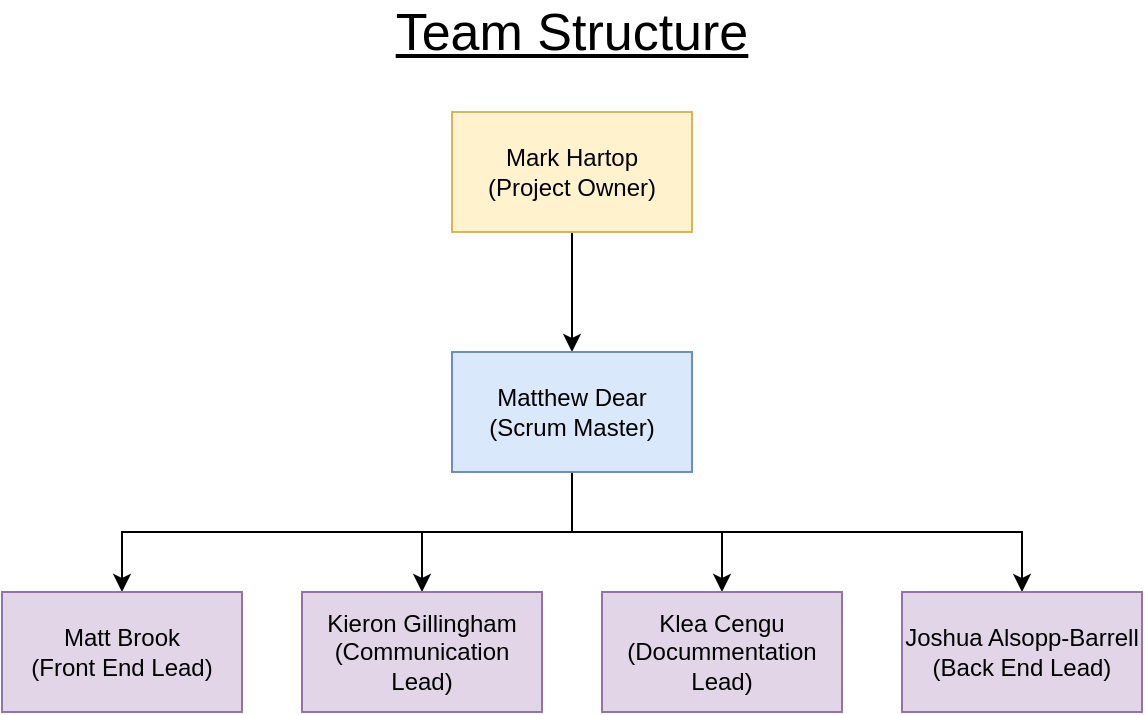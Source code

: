 <mxfile version="14.1.8" type="device"><diagram id="lWIV1k4LD6kOrjFCOHZz" name="Page-1"><mxGraphModel dx="1086" dy="816" grid="1" gridSize="10" guides="1" tooltips="1" connect="1" arrows="1" fold="1" page="1" pageScale="1" pageWidth="827" pageHeight="1169" math="0" shadow="0"><root><mxCell id="0"/><mxCell id="1" parent="0"/><mxCell id="I_qMbyZMufkbVO69rVbN-7" style="edgeStyle=orthogonalEdgeStyle;rounded=0;orthogonalLoop=1;jettySize=auto;html=1;exitX=0.5;exitY=1;exitDx=0;exitDy=0;entryX=0.5;entryY=0;entryDx=0;entryDy=0;" parent="1" source="I_qMbyZMufkbVO69rVbN-1" target="I_qMbyZMufkbVO69rVbN-2" edge="1"><mxGeometry relative="1" as="geometry"/></mxCell><mxCell id="I_qMbyZMufkbVO69rVbN-1" value="Mark Hartop&lt;br&gt;(Project Owner)" style="rounded=0;whiteSpace=wrap;html=1;fillColor=#fff2cc;strokeColor=#d6b656;" parent="1" vertex="1"><mxGeometry x="354" y="80" width="120" height="60" as="geometry"/></mxCell><mxCell id="I_qMbyZMufkbVO69rVbN-8" style="edgeStyle=orthogonalEdgeStyle;rounded=0;orthogonalLoop=1;jettySize=auto;html=1;exitX=0.5;exitY=1;exitDx=0;exitDy=0;entryX=0.5;entryY=0;entryDx=0;entryDy=0;" parent="1" source="I_qMbyZMufkbVO69rVbN-2" target="I_qMbyZMufkbVO69rVbN-4" edge="1"><mxGeometry relative="1" as="geometry"/></mxCell><mxCell id="I_qMbyZMufkbVO69rVbN-9" style="edgeStyle=orthogonalEdgeStyle;rounded=0;orthogonalLoop=1;jettySize=auto;html=1;exitX=0.5;exitY=1;exitDx=0;exitDy=0;entryX=0.5;entryY=0;entryDx=0;entryDy=0;" parent="1" source="I_qMbyZMufkbVO69rVbN-2" target="I_qMbyZMufkbVO69rVbN-5" edge="1"><mxGeometry relative="1" as="geometry"/></mxCell><mxCell id="I_qMbyZMufkbVO69rVbN-10" style="edgeStyle=orthogonalEdgeStyle;rounded=0;orthogonalLoop=1;jettySize=auto;html=1;exitX=0.5;exitY=1;exitDx=0;exitDy=0;entryX=0.5;entryY=0;entryDx=0;entryDy=0;" parent="1" source="I_qMbyZMufkbVO69rVbN-2" target="I_qMbyZMufkbVO69rVbN-6" edge="1"><mxGeometry relative="1" as="geometry"/></mxCell><mxCell id="I_qMbyZMufkbVO69rVbN-11" style="edgeStyle=orthogonalEdgeStyle;rounded=0;orthogonalLoop=1;jettySize=auto;html=1;exitX=0.5;exitY=1;exitDx=0;exitDy=0;entryX=0.5;entryY=0;entryDx=0;entryDy=0;" parent="1" source="I_qMbyZMufkbVO69rVbN-2" target="I_qMbyZMufkbVO69rVbN-3" edge="1"><mxGeometry relative="1" as="geometry"/></mxCell><mxCell id="I_qMbyZMufkbVO69rVbN-2" value="Matthew Dear&lt;br&gt;(Scrum Master)" style="rounded=0;whiteSpace=wrap;html=1;fillColor=#dae8fc;strokeColor=#6c8ebf;" parent="1" vertex="1"><mxGeometry x="354" y="200" width="120" height="60" as="geometry"/></mxCell><mxCell id="I_qMbyZMufkbVO69rVbN-3" value="Matt Brook&lt;br&gt;(Front End Lead)" style="rounded=0;whiteSpace=wrap;html=1;fillColor=#e1d5e7;strokeColor=#9673a6;" parent="1" vertex="1"><mxGeometry x="129" y="320" width="120" height="60" as="geometry"/></mxCell><mxCell id="I_qMbyZMufkbVO69rVbN-4" value="Kieron Gillingham&lt;br&gt;(Communication Lead)" style="rounded=0;whiteSpace=wrap;html=1;fillColor=#e1d5e7;strokeColor=#9673a6;" parent="1" vertex="1"><mxGeometry x="279" y="320" width="120" height="60" as="geometry"/></mxCell><mxCell id="I_qMbyZMufkbVO69rVbN-5" value="Klea Cengu&lt;br&gt;(Docummentation Lead)" style="rounded=0;whiteSpace=wrap;html=1;fillColor=#e1d5e7;strokeColor=#9673a6;" parent="1" vertex="1"><mxGeometry x="429" y="320" width="120" height="60" as="geometry"/></mxCell><mxCell id="I_qMbyZMufkbVO69rVbN-6" value="Joshua Alsopp-Barrell&lt;br&gt;(Back End Lead)" style="rounded=0;whiteSpace=wrap;html=1;fillColor=#e1d5e7;strokeColor=#9673a6;" parent="1" vertex="1"><mxGeometry x="579" y="320" width="120" height="60" as="geometry"/></mxCell><mxCell id="I_qMbyZMufkbVO69rVbN-14" value="&lt;font style=&quot;font-size: 26px&quot;&gt;&lt;u&gt;Team Structure&lt;/u&gt;&lt;/font&gt;" style="text;html=1;strokeColor=none;fillColor=none;align=center;verticalAlign=middle;whiteSpace=wrap;rounded=0;" parent="1" vertex="1"><mxGeometry x="312" y="30" width="204" height="20" as="geometry"/></mxCell></root></mxGraphModel></diagram></mxfile>
